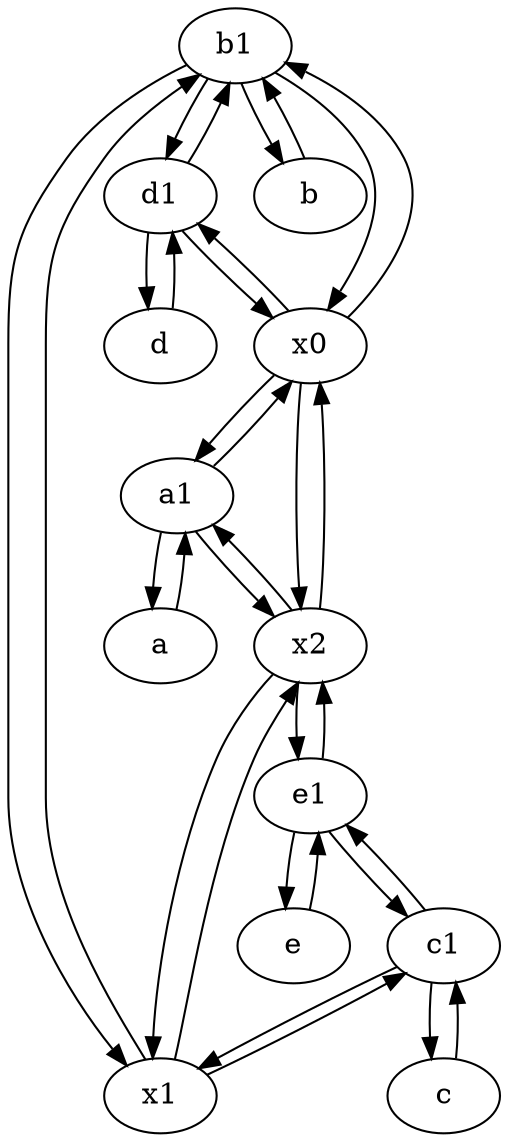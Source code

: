 digraph  {
	b1 [pos="45,20!"];
	d1 [pos="25,30!"];
	d [pos="20,30!"];
	a [pos="40,10!"];
	e [pos="30,50!"];
	x2;
	e1 [pos="25,45!"];
	c [pos="20,10!"];
	c1 [pos="30,15!"];
	x1;
	b [pos="50,20!"];
	a1 [pos="40,15!"];
	x0;
	e -> e1;
	d1 -> d;
	x1 -> x2;
	x2 -> a1;
	e1 -> c1;
	x2 -> x1;
	c1 -> e1;
	b1 -> d1;
	e1 -> e;
	d1 -> b1;
	c -> c1;
	c1 -> c;
	b1 -> x1;
	x0 -> x2;
	x0 -> d1;
	a1 -> x2;
	b1 -> x0;
	x1 -> b1;
	b -> b1;
	x2 -> x0;
	x1 -> c1;
	e1 -> x2;
	x2 -> e1;
	c1 -> x1;
	x0 -> a1;
	d -> d1;
	a1 -> x0;
	a -> a1;
	b1 -> b;
	a1 -> a;
	d1 -> x0;
	x0 -> b1;

	}